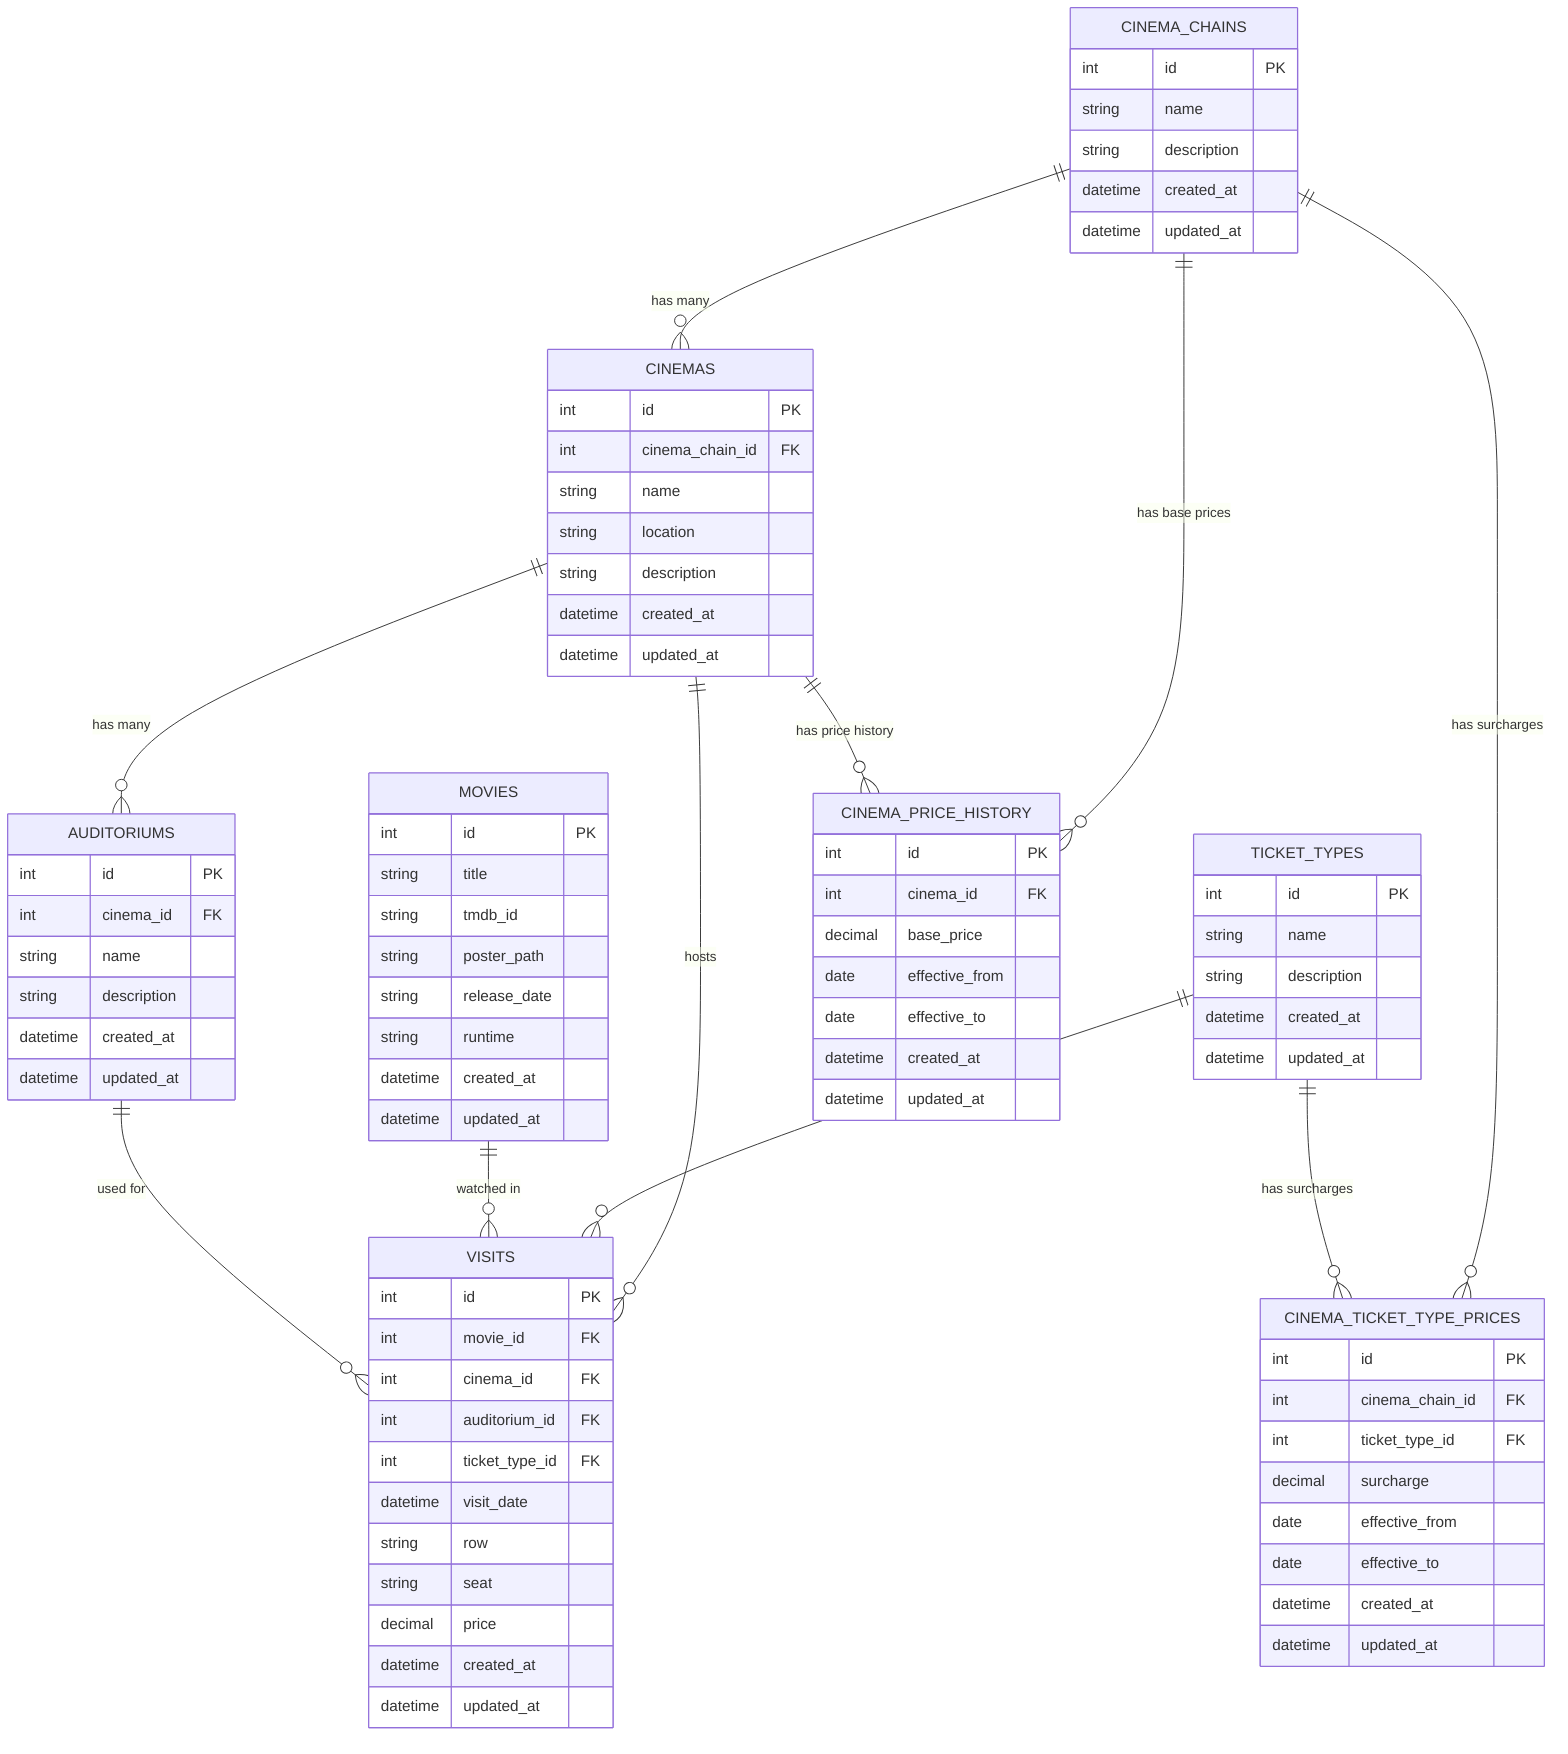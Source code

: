 erDiagram
    VISITS {
        int id PK
        int movie_id FK
        int cinema_id FK
        int auditorium_id FK
        int ticket_type_id FK
        datetime visit_date
        string row
        string seat
        decimal price
        datetime created_at
        datetime updated_at
    }

    MOVIES {
        int id PK
        string title
        string tmdb_id
        string poster_path
        string release_date
        string runtime
        datetime created_at
        datetime updated_at
    }

    CINEMA_CHAINS {
        int id PK
        string name
        string description
        datetime created_at
        datetime updated_at
    }

    CINEMAS {
        int id PK
        int cinema_chain_id FK
        string name
        string location
        string description
        datetime created_at
        datetime updated_at
    }

    AUDITORIUMS {
        int id PK
        int cinema_id FK
        string name
        string description
        datetime created_at
        datetime updated_at
    }

    TICKET_TYPES {
        int id PK
        string name
        string description
        datetime created_at
        datetime updated_at
    }

    CINEMA_PRICE_HISTORY {
        int id PK
        int cinema_id FK
        decimal base_price
        date effective_from
        date effective_to
        datetime created_at
        datetime updated_at
    }

    CINEMA_TICKET_TYPE_PRICES {
        int id PK
        int cinema_chain_id FK
        int ticket_type_id FK
        decimal surcharge
        date effective_from
        date effective_to
        datetime created_at
        datetime updated_at
    }

    CINEMA_CHAINS ||--o{ CINEMAS : "has many"
    CINEMAS ||--o{ AUDITORIUMS : "has many"
    CINEMAS ||--o{ VISITS : "hosts"
    CINEMA_CHAINS ||--o{ CINEMA_PRICE_HISTORY : "has base prices"
    CINEMAS ||--o{ CINEMA_PRICE_HISTORY : "has price history"
    CINEMA_CHAINS ||--o{ CINEMA_TICKET_TYPE_PRICES : "has surcharges"
    TICKET_TYPES ||--o{ CINEMA_TICKET_TYPE_PRICES : "has surcharges"
    TICKET_TYPES ||--o{ VISITS : "used in"
    MOVIES ||--o{ VISITS : "watched in"
    AUDITORIUMS ||--o{ VISITS : "used for"